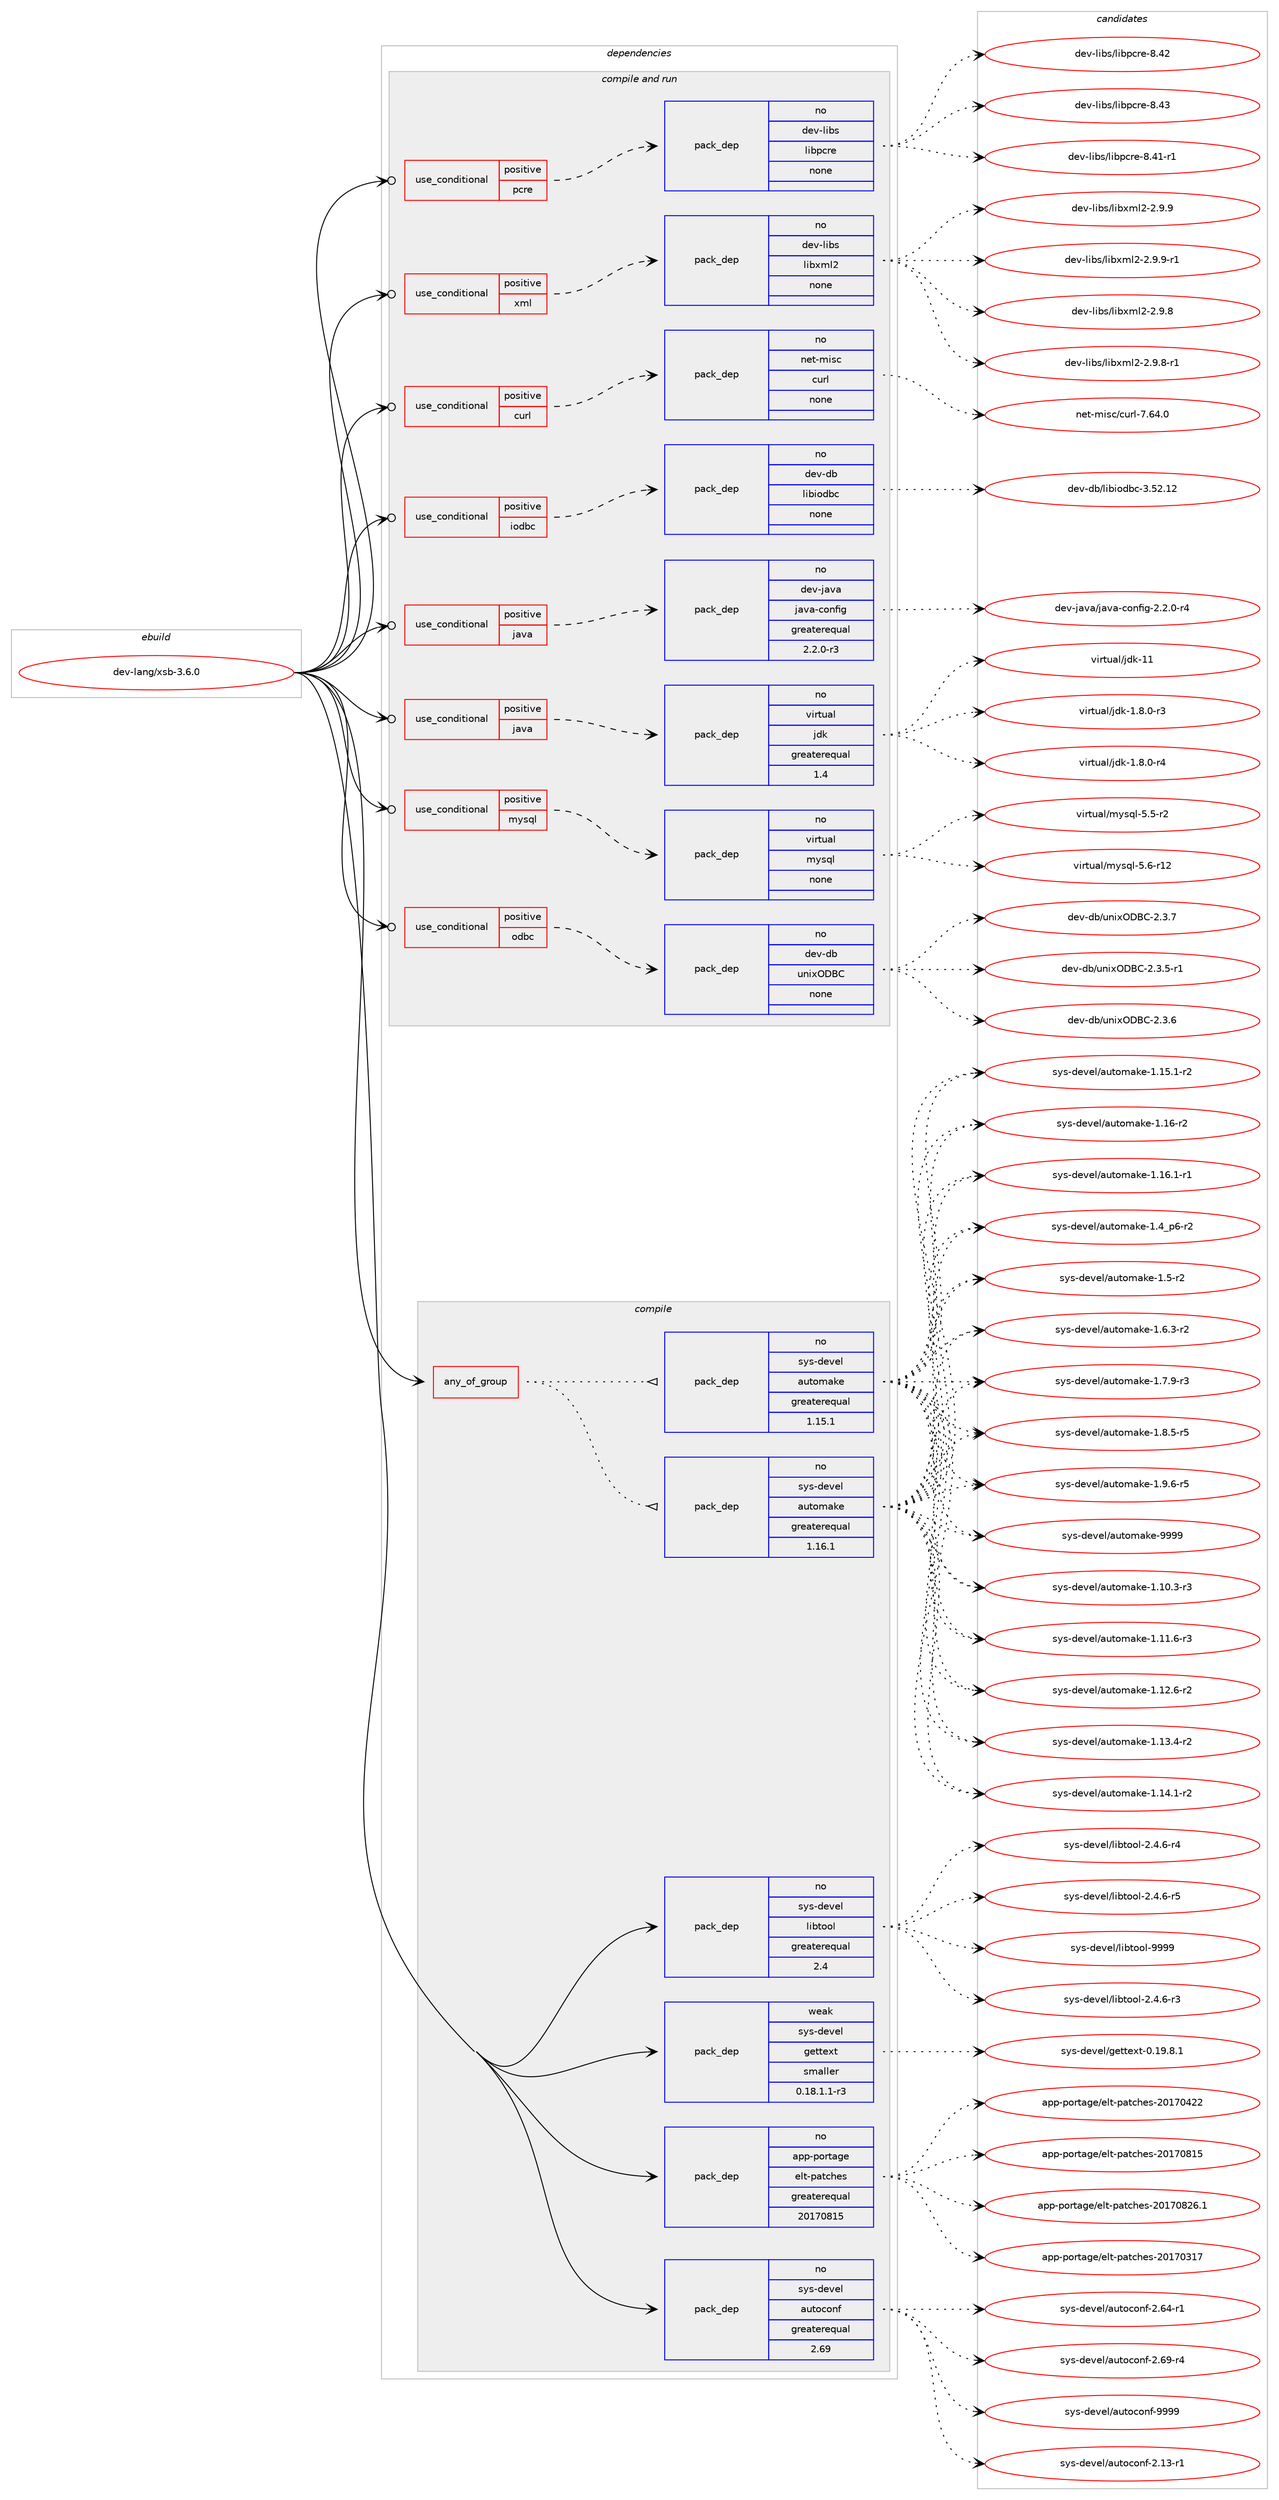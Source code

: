 digraph prolog {

# *************
# Graph options
# *************

newrank=true;
concentrate=true;
compound=true;
graph [rankdir=LR,fontname=Helvetica,fontsize=10,ranksep=1.5];#, ranksep=2.5, nodesep=0.2];
edge  [arrowhead=vee];
node  [fontname=Helvetica,fontsize=10];

# **********
# The ebuild
# **********

subgraph cluster_leftcol {
color=gray;
rank=same;
label=<<i>ebuild</i>>;
id [label="dev-lang/xsb-3.6.0", color=red, width=4, href="../dev-lang/xsb-3.6.0.svg"];
}

# ****************
# The dependencies
# ****************

subgraph cluster_midcol {
color=gray;
label=<<i>dependencies</i>>;
subgraph cluster_compile {
fillcolor="#eeeeee";
style=filled;
label=<<i>compile</i>>;
subgraph any22085 {
dependency1363560 [label=<<TABLE BORDER="0" CELLBORDER="1" CELLSPACING="0" CELLPADDING="4"><TR><TD CELLPADDING="10">any_of_group</TD></TR></TABLE>>, shape=none, color=red];subgraph pack975866 {
dependency1363561 [label=<<TABLE BORDER="0" CELLBORDER="1" CELLSPACING="0" CELLPADDING="4" WIDTH="220"><TR><TD ROWSPAN="6" CELLPADDING="30">pack_dep</TD></TR><TR><TD WIDTH="110">no</TD></TR><TR><TD>sys-devel</TD></TR><TR><TD>automake</TD></TR><TR><TD>greaterequal</TD></TR><TR><TD>1.16.1</TD></TR></TABLE>>, shape=none, color=blue];
}
dependency1363560:e -> dependency1363561:w [weight=20,style="dotted",arrowhead="oinv"];
subgraph pack975867 {
dependency1363562 [label=<<TABLE BORDER="0" CELLBORDER="1" CELLSPACING="0" CELLPADDING="4" WIDTH="220"><TR><TD ROWSPAN="6" CELLPADDING="30">pack_dep</TD></TR><TR><TD WIDTH="110">no</TD></TR><TR><TD>sys-devel</TD></TR><TR><TD>automake</TD></TR><TR><TD>greaterequal</TD></TR><TR><TD>1.15.1</TD></TR></TABLE>>, shape=none, color=blue];
}
dependency1363560:e -> dependency1363562:w [weight=20,style="dotted",arrowhead="oinv"];
}
id:e -> dependency1363560:w [weight=20,style="solid",arrowhead="vee"];
subgraph pack975868 {
dependency1363563 [label=<<TABLE BORDER="0" CELLBORDER="1" CELLSPACING="0" CELLPADDING="4" WIDTH="220"><TR><TD ROWSPAN="6" CELLPADDING="30">pack_dep</TD></TR><TR><TD WIDTH="110">no</TD></TR><TR><TD>app-portage</TD></TR><TR><TD>elt-patches</TD></TR><TR><TD>greaterequal</TD></TR><TR><TD>20170815</TD></TR></TABLE>>, shape=none, color=blue];
}
id:e -> dependency1363563:w [weight=20,style="solid",arrowhead="vee"];
subgraph pack975869 {
dependency1363564 [label=<<TABLE BORDER="0" CELLBORDER="1" CELLSPACING="0" CELLPADDING="4" WIDTH="220"><TR><TD ROWSPAN="6" CELLPADDING="30">pack_dep</TD></TR><TR><TD WIDTH="110">no</TD></TR><TR><TD>sys-devel</TD></TR><TR><TD>autoconf</TD></TR><TR><TD>greaterequal</TD></TR><TR><TD>2.69</TD></TR></TABLE>>, shape=none, color=blue];
}
id:e -> dependency1363564:w [weight=20,style="solid",arrowhead="vee"];
subgraph pack975870 {
dependency1363565 [label=<<TABLE BORDER="0" CELLBORDER="1" CELLSPACING="0" CELLPADDING="4" WIDTH="220"><TR><TD ROWSPAN="6" CELLPADDING="30">pack_dep</TD></TR><TR><TD WIDTH="110">no</TD></TR><TR><TD>sys-devel</TD></TR><TR><TD>libtool</TD></TR><TR><TD>greaterequal</TD></TR><TR><TD>2.4</TD></TR></TABLE>>, shape=none, color=blue];
}
id:e -> dependency1363565:w [weight=20,style="solid",arrowhead="vee"];
subgraph pack975871 {
dependency1363566 [label=<<TABLE BORDER="0" CELLBORDER="1" CELLSPACING="0" CELLPADDING="4" WIDTH="220"><TR><TD ROWSPAN="6" CELLPADDING="30">pack_dep</TD></TR><TR><TD WIDTH="110">weak</TD></TR><TR><TD>sys-devel</TD></TR><TR><TD>gettext</TD></TR><TR><TD>smaller</TD></TR><TR><TD>0.18.1.1-r3</TD></TR></TABLE>>, shape=none, color=blue];
}
id:e -> dependency1363566:w [weight=20,style="solid",arrowhead="vee"];
}
subgraph cluster_compileandrun {
fillcolor="#eeeeee";
style=filled;
label=<<i>compile and run</i>>;
subgraph cond365057 {
dependency1363567 [label=<<TABLE BORDER="0" CELLBORDER="1" CELLSPACING="0" CELLPADDING="4"><TR><TD ROWSPAN="3" CELLPADDING="10">use_conditional</TD></TR><TR><TD>positive</TD></TR><TR><TD>curl</TD></TR></TABLE>>, shape=none, color=red];
subgraph pack975872 {
dependency1363568 [label=<<TABLE BORDER="0" CELLBORDER="1" CELLSPACING="0" CELLPADDING="4" WIDTH="220"><TR><TD ROWSPAN="6" CELLPADDING="30">pack_dep</TD></TR><TR><TD WIDTH="110">no</TD></TR><TR><TD>net-misc</TD></TR><TR><TD>curl</TD></TR><TR><TD>none</TD></TR><TR><TD></TD></TR></TABLE>>, shape=none, color=blue];
}
dependency1363567:e -> dependency1363568:w [weight=20,style="dashed",arrowhead="vee"];
}
id:e -> dependency1363567:w [weight=20,style="solid",arrowhead="odotvee"];
subgraph cond365058 {
dependency1363569 [label=<<TABLE BORDER="0" CELLBORDER="1" CELLSPACING="0" CELLPADDING="4"><TR><TD ROWSPAN="3" CELLPADDING="10">use_conditional</TD></TR><TR><TD>positive</TD></TR><TR><TD>iodbc</TD></TR></TABLE>>, shape=none, color=red];
subgraph pack975873 {
dependency1363570 [label=<<TABLE BORDER="0" CELLBORDER="1" CELLSPACING="0" CELLPADDING="4" WIDTH="220"><TR><TD ROWSPAN="6" CELLPADDING="30">pack_dep</TD></TR><TR><TD WIDTH="110">no</TD></TR><TR><TD>dev-db</TD></TR><TR><TD>libiodbc</TD></TR><TR><TD>none</TD></TR><TR><TD></TD></TR></TABLE>>, shape=none, color=blue];
}
dependency1363569:e -> dependency1363570:w [weight=20,style="dashed",arrowhead="vee"];
}
id:e -> dependency1363569:w [weight=20,style="solid",arrowhead="odotvee"];
subgraph cond365059 {
dependency1363571 [label=<<TABLE BORDER="0" CELLBORDER="1" CELLSPACING="0" CELLPADDING="4"><TR><TD ROWSPAN="3" CELLPADDING="10">use_conditional</TD></TR><TR><TD>positive</TD></TR><TR><TD>java</TD></TR></TABLE>>, shape=none, color=red];
subgraph pack975874 {
dependency1363572 [label=<<TABLE BORDER="0" CELLBORDER="1" CELLSPACING="0" CELLPADDING="4" WIDTH="220"><TR><TD ROWSPAN="6" CELLPADDING="30">pack_dep</TD></TR><TR><TD WIDTH="110">no</TD></TR><TR><TD>dev-java</TD></TR><TR><TD>java-config</TD></TR><TR><TD>greaterequal</TD></TR><TR><TD>2.2.0-r3</TD></TR></TABLE>>, shape=none, color=blue];
}
dependency1363571:e -> dependency1363572:w [weight=20,style="dashed",arrowhead="vee"];
}
id:e -> dependency1363571:w [weight=20,style="solid",arrowhead="odotvee"];
subgraph cond365060 {
dependency1363573 [label=<<TABLE BORDER="0" CELLBORDER="1" CELLSPACING="0" CELLPADDING="4"><TR><TD ROWSPAN="3" CELLPADDING="10">use_conditional</TD></TR><TR><TD>positive</TD></TR><TR><TD>java</TD></TR></TABLE>>, shape=none, color=red];
subgraph pack975875 {
dependency1363574 [label=<<TABLE BORDER="0" CELLBORDER="1" CELLSPACING="0" CELLPADDING="4" WIDTH="220"><TR><TD ROWSPAN="6" CELLPADDING="30">pack_dep</TD></TR><TR><TD WIDTH="110">no</TD></TR><TR><TD>virtual</TD></TR><TR><TD>jdk</TD></TR><TR><TD>greaterequal</TD></TR><TR><TD>1.4</TD></TR></TABLE>>, shape=none, color=blue];
}
dependency1363573:e -> dependency1363574:w [weight=20,style="dashed",arrowhead="vee"];
}
id:e -> dependency1363573:w [weight=20,style="solid",arrowhead="odotvee"];
subgraph cond365061 {
dependency1363575 [label=<<TABLE BORDER="0" CELLBORDER="1" CELLSPACING="0" CELLPADDING="4"><TR><TD ROWSPAN="3" CELLPADDING="10">use_conditional</TD></TR><TR><TD>positive</TD></TR><TR><TD>mysql</TD></TR></TABLE>>, shape=none, color=red];
subgraph pack975876 {
dependency1363576 [label=<<TABLE BORDER="0" CELLBORDER="1" CELLSPACING="0" CELLPADDING="4" WIDTH="220"><TR><TD ROWSPAN="6" CELLPADDING="30">pack_dep</TD></TR><TR><TD WIDTH="110">no</TD></TR><TR><TD>virtual</TD></TR><TR><TD>mysql</TD></TR><TR><TD>none</TD></TR><TR><TD></TD></TR></TABLE>>, shape=none, color=blue];
}
dependency1363575:e -> dependency1363576:w [weight=20,style="dashed",arrowhead="vee"];
}
id:e -> dependency1363575:w [weight=20,style="solid",arrowhead="odotvee"];
subgraph cond365062 {
dependency1363577 [label=<<TABLE BORDER="0" CELLBORDER="1" CELLSPACING="0" CELLPADDING="4"><TR><TD ROWSPAN="3" CELLPADDING="10">use_conditional</TD></TR><TR><TD>positive</TD></TR><TR><TD>odbc</TD></TR></TABLE>>, shape=none, color=red];
subgraph pack975877 {
dependency1363578 [label=<<TABLE BORDER="0" CELLBORDER="1" CELLSPACING="0" CELLPADDING="4" WIDTH="220"><TR><TD ROWSPAN="6" CELLPADDING="30">pack_dep</TD></TR><TR><TD WIDTH="110">no</TD></TR><TR><TD>dev-db</TD></TR><TR><TD>unixODBC</TD></TR><TR><TD>none</TD></TR><TR><TD></TD></TR></TABLE>>, shape=none, color=blue];
}
dependency1363577:e -> dependency1363578:w [weight=20,style="dashed",arrowhead="vee"];
}
id:e -> dependency1363577:w [weight=20,style="solid",arrowhead="odotvee"];
subgraph cond365063 {
dependency1363579 [label=<<TABLE BORDER="0" CELLBORDER="1" CELLSPACING="0" CELLPADDING="4"><TR><TD ROWSPAN="3" CELLPADDING="10">use_conditional</TD></TR><TR><TD>positive</TD></TR><TR><TD>pcre</TD></TR></TABLE>>, shape=none, color=red];
subgraph pack975878 {
dependency1363580 [label=<<TABLE BORDER="0" CELLBORDER="1" CELLSPACING="0" CELLPADDING="4" WIDTH="220"><TR><TD ROWSPAN="6" CELLPADDING="30">pack_dep</TD></TR><TR><TD WIDTH="110">no</TD></TR><TR><TD>dev-libs</TD></TR><TR><TD>libpcre</TD></TR><TR><TD>none</TD></TR><TR><TD></TD></TR></TABLE>>, shape=none, color=blue];
}
dependency1363579:e -> dependency1363580:w [weight=20,style="dashed",arrowhead="vee"];
}
id:e -> dependency1363579:w [weight=20,style="solid",arrowhead="odotvee"];
subgraph cond365064 {
dependency1363581 [label=<<TABLE BORDER="0" CELLBORDER="1" CELLSPACING="0" CELLPADDING="4"><TR><TD ROWSPAN="3" CELLPADDING="10">use_conditional</TD></TR><TR><TD>positive</TD></TR><TR><TD>xml</TD></TR></TABLE>>, shape=none, color=red];
subgraph pack975879 {
dependency1363582 [label=<<TABLE BORDER="0" CELLBORDER="1" CELLSPACING="0" CELLPADDING="4" WIDTH="220"><TR><TD ROWSPAN="6" CELLPADDING="30">pack_dep</TD></TR><TR><TD WIDTH="110">no</TD></TR><TR><TD>dev-libs</TD></TR><TR><TD>libxml2</TD></TR><TR><TD>none</TD></TR><TR><TD></TD></TR></TABLE>>, shape=none, color=blue];
}
dependency1363581:e -> dependency1363582:w [weight=20,style="dashed",arrowhead="vee"];
}
id:e -> dependency1363581:w [weight=20,style="solid",arrowhead="odotvee"];
}
subgraph cluster_run {
fillcolor="#eeeeee";
style=filled;
label=<<i>run</i>>;
}
}

# **************
# The candidates
# **************

subgraph cluster_choices {
rank=same;
color=gray;
label=<<i>candidates</i>>;

subgraph choice975866 {
color=black;
nodesep=1;
choice11512111545100101118101108479711711611110997107101454946494846514511451 [label="sys-devel/automake-1.10.3-r3", color=red, width=4,href="../sys-devel/automake-1.10.3-r3.svg"];
choice11512111545100101118101108479711711611110997107101454946494946544511451 [label="sys-devel/automake-1.11.6-r3", color=red, width=4,href="../sys-devel/automake-1.11.6-r3.svg"];
choice11512111545100101118101108479711711611110997107101454946495046544511450 [label="sys-devel/automake-1.12.6-r2", color=red, width=4,href="../sys-devel/automake-1.12.6-r2.svg"];
choice11512111545100101118101108479711711611110997107101454946495146524511450 [label="sys-devel/automake-1.13.4-r2", color=red, width=4,href="../sys-devel/automake-1.13.4-r2.svg"];
choice11512111545100101118101108479711711611110997107101454946495246494511450 [label="sys-devel/automake-1.14.1-r2", color=red, width=4,href="../sys-devel/automake-1.14.1-r2.svg"];
choice11512111545100101118101108479711711611110997107101454946495346494511450 [label="sys-devel/automake-1.15.1-r2", color=red, width=4,href="../sys-devel/automake-1.15.1-r2.svg"];
choice1151211154510010111810110847971171161111099710710145494649544511450 [label="sys-devel/automake-1.16-r2", color=red, width=4,href="../sys-devel/automake-1.16-r2.svg"];
choice11512111545100101118101108479711711611110997107101454946495446494511449 [label="sys-devel/automake-1.16.1-r1", color=red, width=4,href="../sys-devel/automake-1.16.1-r1.svg"];
choice115121115451001011181011084797117116111109971071014549465295112544511450 [label="sys-devel/automake-1.4_p6-r2", color=red, width=4,href="../sys-devel/automake-1.4_p6-r2.svg"];
choice11512111545100101118101108479711711611110997107101454946534511450 [label="sys-devel/automake-1.5-r2", color=red, width=4,href="../sys-devel/automake-1.5-r2.svg"];
choice115121115451001011181011084797117116111109971071014549465446514511450 [label="sys-devel/automake-1.6.3-r2", color=red, width=4,href="../sys-devel/automake-1.6.3-r2.svg"];
choice115121115451001011181011084797117116111109971071014549465546574511451 [label="sys-devel/automake-1.7.9-r3", color=red, width=4,href="../sys-devel/automake-1.7.9-r3.svg"];
choice115121115451001011181011084797117116111109971071014549465646534511453 [label="sys-devel/automake-1.8.5-r5", color=red, width=4,href="../sys-devel/automake-1.8.5-r5.svg"];
choice115121115451001011181011084797117116111109971071014549465746544511453 [label="sys-devel/automake-1.9.6-r5", color=red, width=4,href="../sys-devel/automake-1.9.6-r5.svg"];
choice115121115451001011181011084797117116111109971071014557575757 [label="sys-devel/automake-9999", color=red, width=4,href="../sys-devel/automake-9999.svg"];
dependency1363561:e -> choice11512111545100101118101108479711711611110997107101454946494846514511451:w [style=dotted,weight="100"];
dependency1363561:e -> choice11512111545100101118101108479711711611110997107101454946494946544511451:w [style=dotted,weight="100"];
dependency1363561:e -> choice11512111545100101118101108479711711611110997107101454946495046544511450:w [style=dotted,weight="100"];
dependency1363561:e -> choice11512111545100101118101108479711711611110997107101454946495146524511450:w [style=dotted,weight="100"];
dependency1363561:e -> choice11512111545100101118101108479711711611110997107101454946495246494511450:w [style=dotted,weight="100"];
dependency1363561:e -> choice11512111545100101118101108479711711611110997107101454946495346494511450:w [style=dotted,weight="100"];
dependency1363561:e -> choice1151211154510010111810110847971171161111099710710145494649544511450:w [style=dotted,weight="100"];
dependency1363561:e -> choice11512111545100101118101108479711711611110997107101454946495446494511449:w [style=dotted,weight="100"];
dependency1363561:e -> choice115121115451001011181011084797117116111109971071014549465295112544511450:w [style=dotted,weight="100"];
dependency1363561:e -> choice11512111545100101118101108479711711611110997107101454946534511450:w [style=dotted,weight="100"];
dependency1363561:e -> choice115121115451001011181011084797117116111109971071014549465446514511450:w [style=dotted,weight="100"];
dependency1363561:e -> choice115121115451001011181011084797117116111109971071014549465546574511451:w [style=dotted,weight="100"];
dependency1363561:e -> choice115121115451001011181011084797117116111109971071014549465646534511453:w [style=dotted,weight="100"];
dependency1363561:e -> choice115121115451001011181011084797117116111109971071014549465746544511453:w [style=dotted,weight="100"];
dependency1363561:e -> choice115121115451001011181011084797117116111109971071014557575757:w [style=dotted,weight="100"];
}
subgraph choice975867 {
color=black;
nodesep=1;
choice11512111545100101118101108479711711611110997107101454946494846514511451 [label="sys-devel/automake-1.10.3-r3", color=red, width=4,href="../sys-devel/automake-1.10.3-r3.svg"];
choice11512111545100101118101108479711711611110997107101454946494946544511451 [label="sys-devel/automake-1.11.6-r3", color=red, width=4,href="../sys-devel/automake-1.11.6-r3.svg"];
choice11512111545100101118101108479711711611110997107101454946495046544511450 [label="sys-devel/automake-1.12.6-r2", color=red, width=4,href="../sys-devel/automake-1.12.6-r2.svg"];
choice11512111545100101118101108479711711611110997107101454946495146524511450 [label="sys-devel/automake-1.13.4-r2", color=red, width=4,href="../sys-devel/automake-1.13.4-r2.svg"];
choice11512111545100101118101108479711711611110997107101454946495246494511450 [label="sys-devel/automake-1.14.1-r2", color=red, width=4,href="../sys-devel/automake-1.14.1-r2.svg"];
choice11512111545100101118101108479711711611110997107101454946495346494511450 [label="sys-devel/automake-1.15.1-r2", color=red, width=4,href="../sys-devel/automake-1.15.1-r2.svg"];
choice1151211154510010111810110847971171161111099710710145494649544511450 [label="sys-devel/automake-1.16-r2", color=red, width=4,href="../sys-devel/automake-1.16-r2.svg"];
choice11512111545100101118101108479711711611110997107101454946495446494511449 [label="sys-devel/automake-1.16.1-r1", color=red, width=4,href="../sys-devel/automake-1.16.1-r1.svg"];
choice115121115451001011181011084797117116111109971071014549465295112544511450 [label="sys-devel/automake-1.4_p6-r2", color=red, width=4,href="../sys-devel/automake-1.4_p6-r2.svg"];
choice11512111545100101118101108479711711611110997107101454946534511450 [label="sys-devel/automake-1.5-r2", color=red, width=4,href="../sys-devel/automake-1.5-r2.svg"];
choice115121115451001011181011084797117116111109971071014549465446514511450 [label="sys-devel/automake-1.6.3-r2", color=red, width=4,href="../sys-devel/automake-1.6.3-r2.svg"];
choice115121115451001011181011084797117116111109971071014549465546574511451 [label="sys-devel/automake-1.7.9-r3", color=red, width=4,href="../sys-devel/automake-1.7.9-r3.svg"];
choice115121115451001011181011084797117116111109971071014549465646534511453 [label="sys-devel/automake-1.8.5-r5", color=red, width=4,href="../sys-devel/automake-1.8.5-r5.svg"];
choice115121115451001011181011084797117116111109971071014549465746544511453 [label="sys-devel/automake-1.9.6-r5", color=red, width=4,href="../sys-devel/automake-1.9.6-r5.svg"];
choice115121115451001011181011084797117116111109971071014557575757 [label="sys-devel/automake-9999", color=red, width=4,href="../sys-devel/automake-9999.svg"];
dependency1363562:e -> choice11512111545100101118101108479711711611110997107101454946494846514511451:w [style=dotted,weight="100"];
dependency1363562:e -> choice11512111545100101118101108479711711611110997107101454946494946544511451:w [style=dotted,weight="100"];
dependency1363562:e -> choice11512111545100101118101108479711711611110997107101454946495046544511450:w [style=dotted,weight="100"];
dependency1363562:e -> choice11512111545100101118101108479711711611110997107101454946495146524511450:w [style=dotted,weight="100"];
dependency1363562:e -> choice11512111545100101118101108479711711611110997107101454946495246494511450:w [style=dotted,weight="100"];
dependency1363562:e -> choice11512111545100101118101108479711711611110997107101454946495346494511450:w [style=dotted,weight="100"];
dependency1363562:e -> choice1151211154510010111810110847971171161111099710710145494649544511450:w [style=dotted,weight="100"];
dependency1363562:e -> choice11512111545100101118101108479711711611110997107101454946495446494511449:w [style=dotted,weight="100"];
dependency1363562:e -> choice115121115451001011181011084797117116111109971071014549465295112544511450:w [style=dotted,weight="100"];
dependency1363562:e -> choice11512111545100101118101108479711711611110997107101454946534511450:w [style=dotted,weight="100"];
dependency1363562:e -> choice115121115451001011181011084797117116111109971071014549465446514511450:w [style=dotted,weight="100"];
dependency1363562:e -> choice115121115451001011181011084797117116111109971071014549465546574511451:w [style=dotted,weight="100"];
dependency1363562:e -> choice115121115451001011181011084797117116111109971071014549465646534511453:w [style=dotted,weight="100"];
dependency1363562:e -> choice115121115451001011181011084797117116111109971071014549465746544511453:w [style=dotted,weight="100"];
dependency1363562:e -> choice115121115451001011181011084797117116111109971071014557575757:w [style=dotted,weight="100"];
}
subgraph choice975868 {
color=black;
nodesep=1;
choice97112112451121111141169710310147101108116451129711699104101115455048495548514955 [label="app-portage/elt-patches-20170317", color=red, width=4,href="../app-portage/elt-patches-20170317.svg"];
choice97112112451121111141169710310147101108116451129711699104101115455048495548525050 [label="app-portage/elt-patches-20170422", color=red, width=4,href="../app-portage/elt-patches-20170422.svg"];
choice97112112451121111141169710310147101108116451129711699104101115455048495548564953 [label="app-portage/elt-patches-20170815", color=red, width=4,href="../app-portage/elt-patches-20170815.svg"];
choice971121124511211111411697103101471011081164511297116991041011154550484955485650544649 [label="app-portage/elt-patches-20170826.1", color=red, width=4,href="../app-portage/elt-patches-20170826.1.svg"];
dependency1363563:e -> choice97112112451121111141169710310147101108116451129711699104101115455048495548514955:w [style=dotted,weight="100"];
dependency1363563:e -> choice97112112451121111141169710310147101108116451129711699104101115455048495548525050:w [style=dotted,weight="100"];
dependency1363563:e -> choice97112112451121111141169710310147101108116451129711699104101115455048495548564953:w [style=dotted,weight="100"];
dependency1363563:e -> choice971121124511211111411697103101471011081164511297116991041011154550484955485650544649:w [style=dotted,weight="100"];
}
subgraph choice975869 {
color=black;
nodesep=1;
choice1151211154510010111810110847971171161119911111010245504649514511449 [label="sys-devel/autoconf-2.13-r1", color=red, width=4,href="../sys-devel/autoconf-2.13-r1.svg"];
choice1151211154510010111810110847971171161119911111010245504654524511449 [label="sys-devel/autoconf-2.64-r1", color=red, width=4,href="../sys-devel/autoconf-2.64-r1.svg"];
choice1151211154510010111810110847971171161119911111010245504654574511452 [label="sys-devel/autoconf-2.69-r4", color=red, width=4,href="../sys-devel/autoconf-2.69-r4.svg"];
choice115121115451001011181011084797117116111991111101024557575757 [label="sys-devel/autoconf-9999", color=red, width=4,href="../sys-devel/autoconf-9999.svg"];
dependency1363564:e -> choice1151211154510010111810110847971171161119911111010245504649514511449:w [style=dotted,weight="100"];
dependency1363564:e -> choice1151211154510010111810110847971171161119911111010245504654524511449:w [style=dotted,weight="100"];
dependency1363564:e -> choice1151211154510010111810110847971171161119911111010245504654574511452:w [style=dotted,weight="100"];
dependency1363564:e -> choice115121115451001011181011084797117116111991111101024557575757:w [style=dotted,weight="100"];
}
subgraph choice975870 {
color=black;
nodesep=1;
choice1151211154510010111810110847108105981161111111084550465246544511451 [label="sys-devel/libtool-2.4.6-r3", color=red, width=4,href="../sys-devel/libtool-2.4.6-r3.svg"];
choice1151211154510010111810110847108105981161111111084550465246544511452 [label="sys-devel/libtool-2.4.6-r4", color=red, width=4,href="../sys-devel/libtool-2.4.6-r4.svg"];
choice1151211154510010111810110847108105981161111111084550465246544511453 [label="sys-devel/libtool-2.4.6-r5", color=red, width=4,href="../sys-devel/libtool-2.4.6-r5.svg"];
choice1151211154510010111810110847108105981161111111084557575757 [label="sys-devel/libtool-9999", color=red, width=4,href="../sys-devel/libtool-9999.svg"];
dependency1363565:e -> choice1151211154510010111810110847108105981161111111084550465246544511451:w [style=dotted,weight="100"];
dependency1363565:e -> choice1151211154510010111810110847108105981161111111084550465246544511452:w [style=dotted,weight="100"];
dependency1363565:e -> choice1151211154510010111810110847108105981161111111084550465246544511453:w [style=dotted,weight="100"];
dependency1363565:e -> choice1151211154510010111810110847108105981161111111084557575757:w [style=dotted,weight="100"];
}
subgraph choice975871 {
color=black;
nodesep=1;
choice1151211154510010111810110847103101116116101120116454846495746564649 [label="sys-devel/gettext-0.19.8.1", color=red, width=4,href="../sys-devel/gettext-0.19.8.1.svg"];
dependency1363566:e -> choice1151211154510010111810110847103101116116101120116454846495746564649:w [style=dotted,weight="100"];
}
subgraph choice975872 {
color=black;
nodesep=1;
choice1101011164510910511599479911711410845554654524648 [label="net-misc/curl-7.64.0", color=red, width=4,href="../net-misc/curl-7.64.0.svg"];
dependency1363568:e -> choice1101011164510910511599479911711410845554654524648:w [style=dotted,weight="100"];
}
subgraph choice975873 {
color=black;
nodesep=1;
choice1001011184510098471081059810511110098994551465350464950 [label="dev-db/libiodbc-3.52.12", color=red, width=4,href="../dev-db/libiodbc-3.52.12.svg"];
dependency1363570:e -> choice1001011184510098471081059810511110098994551465350464950:w [style=dotted,weight="100"];
}
subgraph choice975874 {
color=black;
nodesep=1;
choice10010111845106971189747106971189745991111101021051034550465046484511452 [label="dev-java/java-config-2.2.0-r4", color=red, width=4,href="../dev-java/java-config-2.2.0-r4.svg"];
dependency1363572:e -> choice10010111845106971189747106971189745991111101021051034550465046484511452:w [style=dotted,weight="100"];
}
subgraph choice975875 {
color=black;
nodesep=1;
choice11810511411611797108471061001074549465646484511451 [label="virtual/jdk-1.8.0-r3", color=red, width=4,href="../virtual/jdk-1.8.0-r3.svg"];
choice11810511411611797108471061001074549465646484511452 [label="virtual/jdk-1.8.0-r4", color=red, width=4,href="../virtual/jdk-1.8.0-r4.svg"];
choice1181051141161179710847106100107454949 [label="virtual/jdk-11", color=red, width=4,href="../virtual/jdk-11.svg"];
dependency1363574:e -> choice11810511411611797108471061001074549465646484511451:w [style=dotted,weight="100"];
dependency1363574:e -> choice11810511411611797108471061001074549465646484511452:w [style=dotted,weight="100"];
dependency1363574:e -> choice1181051141161179710847106100107454949:w [style=dotted,weight="100"];
}
subgraph choice975876 {
color=black;
nodesep=1;
choice1181051141161179710847109121115113108455346534511450 [label="virtual/mysql-5.5-r2", color=red, width=4,href="../virtual/mysql-5.5-r2.svg"];
choice118105114116117971084710912111511310845534654451144950 [label="virtual/mysql-5.6-r12", color=red, width=4,href="../virtual/mysql-5.6-r12.svg"];
dependency1363576:e -> choice1181051141161179710847109121115113108455346534511450:w [style=dotted,weight="100"];
dependency1363576:e -> choice118105114116117971084710912111511310845534654451144950:w [style=dotted,weight="100"];
}
subgraph choice975877 {
color=black;
nodesep=1;
choice100101118451009847117110105120796866674550465146534511449 [label="dev-db/unixODBC-2.3.5-r1", color=red, width=4,href="../dev-db/unixODBC-2.3.5-r1.svg"];
choice10010111845100984711711010512079686667455046514654 [label="dev-db/unixODBC-2.3.6", color=red, width=4,href="../dev-db/unixODBC-2.3.6.svg"];
choice10010111845100984711711010512079686667455046514655 [label="dev-db/unixODBC-2.3.7", color=red, width=4,href="../dev-db/unixODBC-2.3.7.svg"];
dependency1363578:e -> choice100101118451009847117110105120796866674550465146534511449:w [style=dotted,weight="100"];
dependency1363578:e -> choice10010111845100984711711010512079686667455046514654:w [style=dotted,weight="100"];
dependency1363578:e -> choice10010111845100984711711010512079686667455046514655:w [style=dotted,weight="100"];
}
subgraph choice975878 {
color=black;
nodesep=1;
choice100101118451081059811547108105981129911410145564652494511449 [label="dev-libs/libpcre-8.41-r1", color=red, width=4,href="../dev-libs/libpcre-8.41-r1.svg"];
choice10010111845108105981154710810598112991141014556465250 [label="dev-libs/libpcre-8.42", color=red, width=4,href="../dev-libs/libpcre-8.42.svg"];
choice10010111845108105981154710810598112991141014556465251 [label="dev-libs/libpcre-8.43", color=red, width=4,href="../dev-libs/libpcre-8.43.svg"];
dependency1363580:e -> choice100101118451081059811547108105981129911410145564652494511449:w [style=dotted,weight="100"];
dependency1363580:e -> choice10010111845108105981154710810598112991141014556465250:w [style=dotted,weight="100"];
dependency1363580:e -> choice10010111845108105981154710810598112991141014556465251:w [style=dotted,weight="100"];
}
subgraph choice975879 {
color=black;
nodesep=1;
choice1001011184510810598115471081059812010910850455046574656 [label="dev-libs/libxml2-2.9.8", color=red, width=4,href="../dev-libs/libxml2-2.9.8.svg"];
choice10010111845108105981154710810598120109108504550465746564511449 [label="dev-libs/libxml2-2.9.8-r1", color=red, width=4,href="../dev-libs/libxml2-2.9.8-r1.svg"];
choice1001011184510810598115471081059812010910850455046574657 [label="dev-libs/libxml2-2.9.9", color=red, width=4,href="../dev-libs/libxml2-2.9.9.svg"];
choice10010111845108105981154710810598120109108504550465746574511449 [label="dev-libs/libxml2-2.9.9-r1", color=red, width=4,href="../dev-libs/libxml2-2.9.9-r1.svg"];
dependency1363582:e -> choice1001011184510810598115471081059812010910850455046574656:w [style=dotted,weight="100"];
dependency1363582:e -> choice10010111845108105981154710810598120109108504550465746564511449:w [style=dotted,weight="100"];
dependency1363582:e -> choice1001011184510810598115471081059812010910850455046574657:w [style=dotted,weight="100"];
dependency1363582:e -> choice10010111845108105981154710810598120109108504550465746574511449:w [style=dotted,weight="100"];
}
}

}
